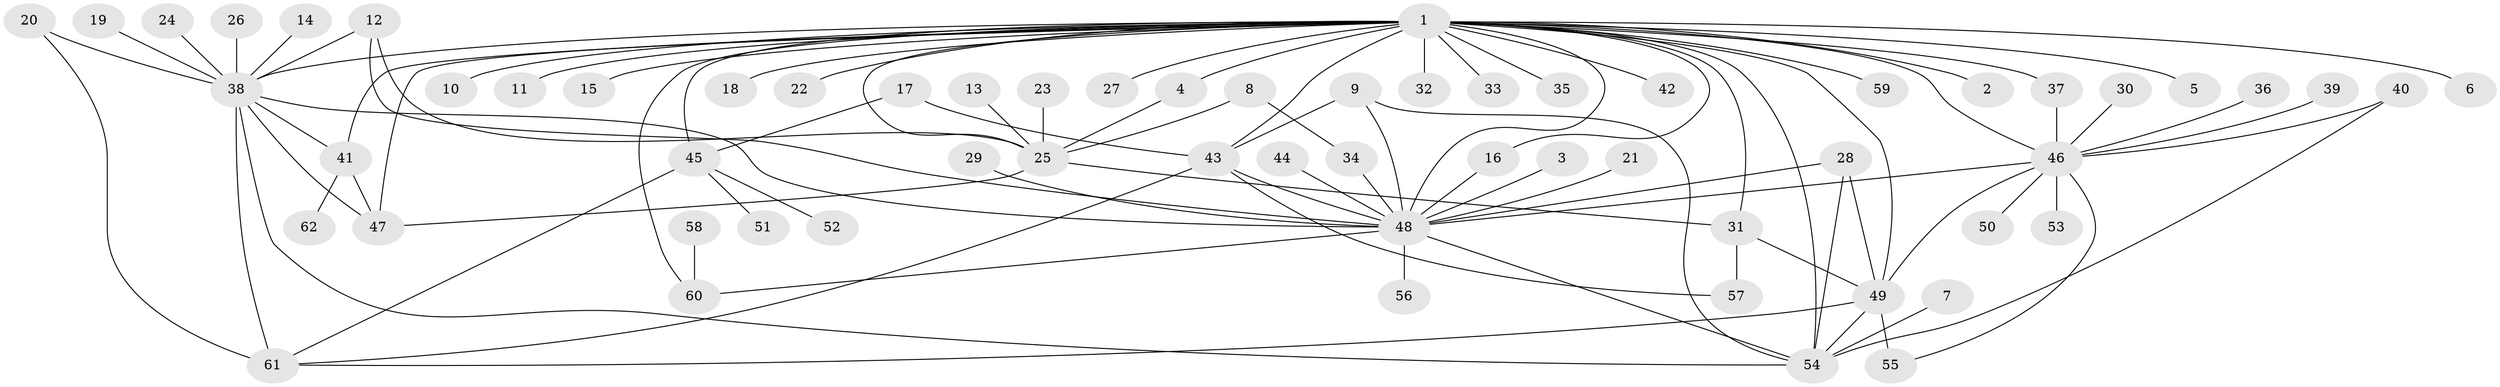 // original degree distribution, {11: 0.008403361344537815, 31: 0.008403361344537815, 16: 0.008403361344537815, 15: 0.008403361344537815, 1: 0.44537815126050423, 3: 0.15966386554621848, 5: 0.04201680672268908, 8: 0.01680672268907563, 2: 0.24369747899159663, 7: 0.008403361344537815, 13: 0.008403361344537815, 4: 0.025210084033613446, 6: 0.01680672268907563}
// Generated by graph-tools (version 1.1) at 2025/26/03/09/25 03:26:01]
// undirected, 62 vertices, 93 edges
graph export_dot {
graph [start="1"]
  node [color=gray90,style=filled];
  1;
  2;
  3;
  4;
  5;
  6;
  7;
  8;
  9;
  10;
  11;
  12;
  13;
  14;
  15;
  16;
  17;
  18;
  19;
  20;
  21;
  22;
  23;
  24;
  25;
  26;
  27;
  28;
  29;
  30;
  31;
  32;
  33;
  34;
  35;
  36;
  37;
  38;
  39;
  40;
  41;
  42;
  43;
  44;
  45;
  46;
  47;
  48;
  49;
  50;
  51;
  52;
  53;
  54;
  55;
  56;
  57;
  58;
  59;
  60;
  61;
  62;
  1 -- 2 [weight=1.0];
  1 -- 4 [weight=1.0];
  1 -- 5 [weight=1.0];
  1 -- 6 [weight=1.0];
  1 -- 10 [weight=1.0];
  1 -- 11 [weight=1.0];
  1 -- 15 [weight=1.0];
  1 -- 16 [weight=1.0];
  1 -- 18 [weight=1.0];
  1 -- 22 [weight=1.0];
  1 -- 25 [weight=1.0];
  1 -- 27 [weight=1.0];
  1 -- 31 [weight=2.0];
  1 -- 32 [weight=1.0];
  1 -- 33 [weight=1.0];
  1 -- 35 [weight=1.0];
  1 -- 37 [weight=1.0];
  1 -- 38 [weight=3.0];
  1 -- 41 [weight=1.0];
  1 -- 42 [weight=1.0];
  1 -- 43 [weight=1.0];
  1 -- 45 [weight=1.0];
  1 -- 46 [weight=2.0];
  1 -- 47 [weight=2.0];
  1 -- 48 [weight=1.0];
  1 -- 49 [weight=2.0];
  1 -- 54 [weight=1.0];
  1 -- 59 [weight=1.0];
  1 -- 60 [weight=1.0];
  3 -- 48 [weight=1.0];
  4 -- 25 [weight=1.0];
  7 -- 54 [weight=1.0];
  8 -- 25 [weight=1.0];
  8 -- 34 [weight=1.0];
  9 -- 43 [weight=1.0];
  9 -- 48 [weight=1.0];
  9 -- 54 [weight=1.0];
  12 -- 25 [weight=1.0];
  12 -- 38 [weight=1.0];
  12 -- 48 [weight=1.0];
  13 -- 25 [weight=1.0];
  14 -- 38 [weight=1.0];
  16 -- 48 [weight=1.0];
  17 -- 43 [weight=1.0];
  17 -- 45 [weight=1.0];
  19 -- 38 [weight=1.0];
  20 -- 38 [weight=1.0];
  20 -- 61 [weight=1.0];
  21 -- 48 [weight=1.0];
  23 -- 25 [weight=1.0];
  24 -- 38 [weight=1.0];
  25 -- 31 [weight=1.0];
  25 -- 47 [weight=1.0];
  26 -- 38 [weight=1.0];
  28 -- 48 [weight=1.0];
  28 -- 49 [weight=1.0];
  28 -- 54 [weight=1.0];
  29 -- 48 [weight=1.0];
  30 -- 46 [weight=1.0];
  31 -- 49 [weight=1.0];
  31 -- 57 [weight=1.0];
  34 -- 48 [weight=1.0];
  36 -- 46 [weight=1.0];
  37 -- 46 [weight=1.0];
  38 -- 41 [weight=1.0];
  38 -- 47 [weight=1.0];
  38 -- 48 [weight=1.0];
  38 -- 54 [weight=1.0];
  38 -- 61 [weight=2.0];
  39 -- 46 [weight=1.0];
  40 -- 46 [weight=1.0];
  40 -- 54 [weight=1.0];
  41 -- 47 [weight=1.0];
  41 -- 62 [weight=1.0];
  43 -- 48 [weight=1.0];
  43 -- 57 [weight=1.0];
  43 -- 61 [weight=1.0];
  44 -- 48 [weight=1.0];
  45 -- 51 [weight=1.0];
  45 -- 52 [weight=1.0];
  45 -- 61 [weight=1.0];
  46 -- 48 [weight=1.0];
  46 -- 49 [weight=1.0];
  46 -- 50 [weight=1.0];
  46 -- 53 [weight=1.0];
  46 -- 55 [weight=1.0];
  48 -- 54 [weight=1.0];
  48 -- 56 [weight=3.0];
  48 -- 60 [weight=1.0];
  49 -- 54 [weight=1.0];
  49 -- 55 [weight=1.0];
  49 -- 61 [weight=1.0];
  58 -- 60 [weight=1.0];
}
